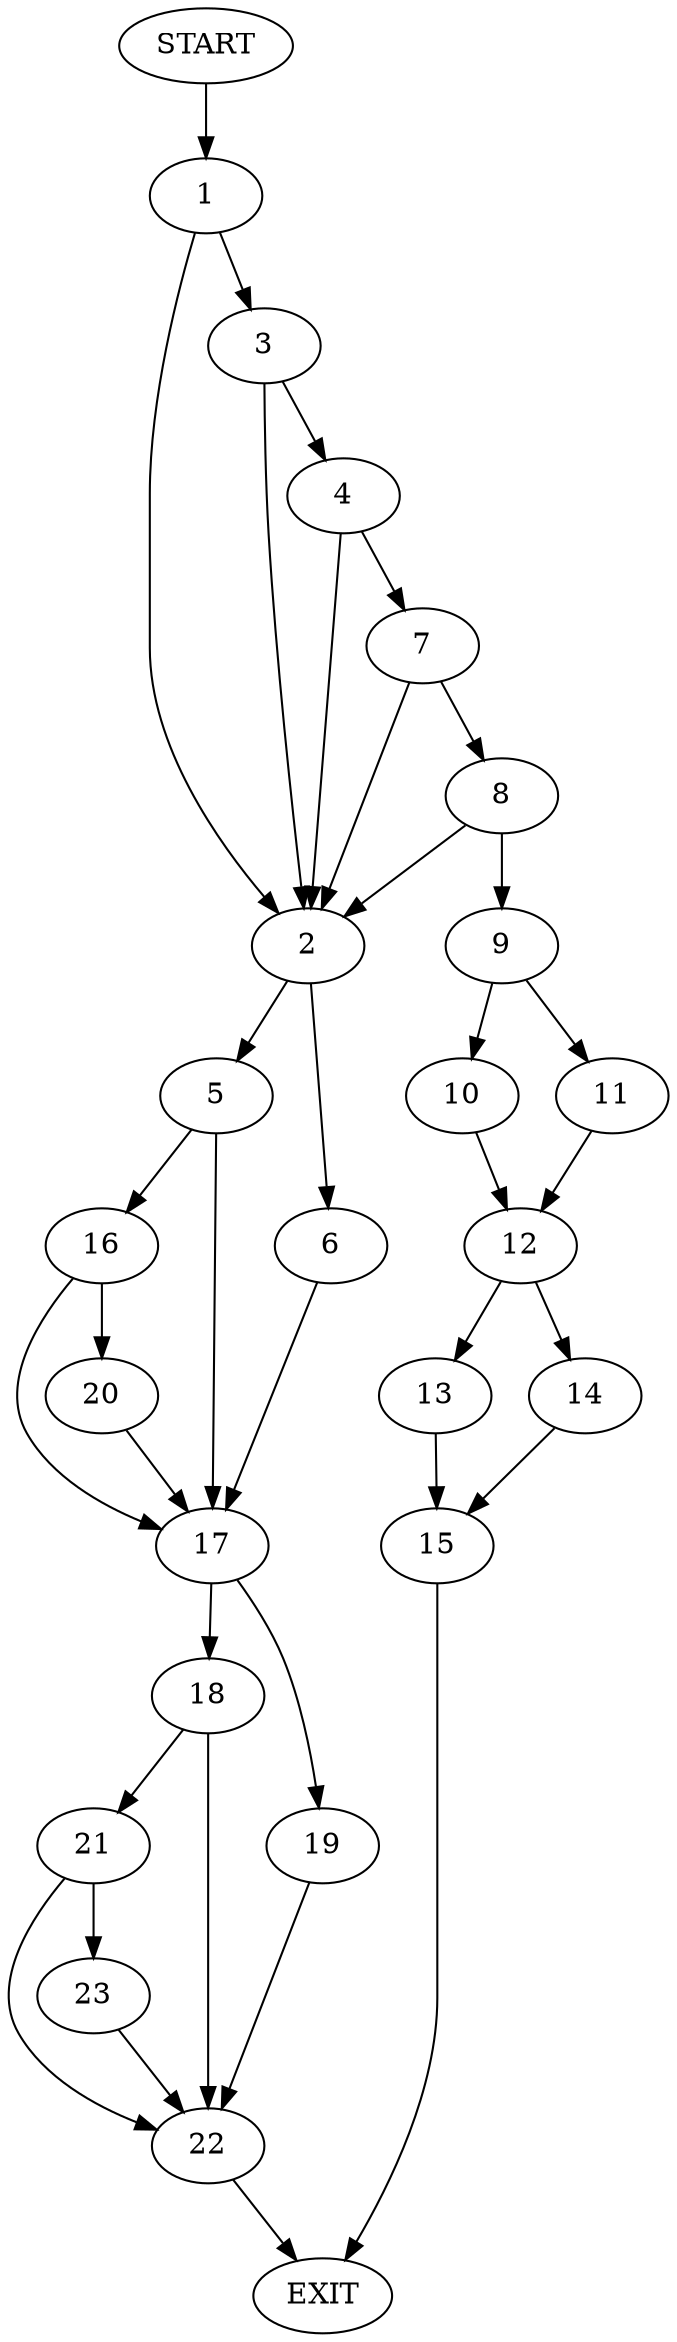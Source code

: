 digraph {
0 [label="START"]
24 [label="EXIT"]
0 -> 1
1 -> 2
1 -> 3
3 -> 2
3 -> 4
2 -> 5
2 -> 6
4 -> 2
4 -> 7
7 -> 2
7 -> 8
8 -> 2
8 -> 9
9 -> 10
9 -> 11
11 -> 12
10 -> 12
12 -> 13
12 -> 14
13 -> 15
14 -> 15
15 -> 24
5 -> 16
5 -> 17
6 -> 17
17 -> 18
17 -> 19
16 -> 20
16 -> 17
20 -> 17
18 -> 21
18 -> 22
19 -> 22
22 -> 24
21 -> 23
21 -> 22
23 -> 22
}
